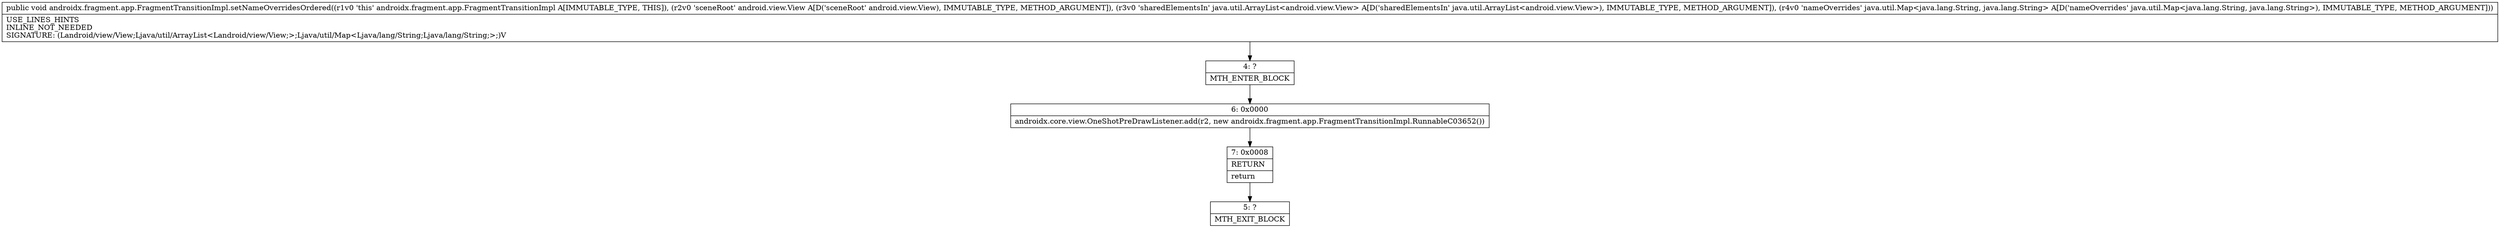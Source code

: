 digraph "CFG forandroidx.fragment.app.FragmentTransitionImpl.setNameOverridesOrdered(Landroid\/view\/View;Ljava\/util\/ArrayList;Ljava\/util\/Map;)V" {
Node_4 [shape=record,label="{4\:\ ?|MTH_ENTER_BLOCK\l}"];
Node_6 [shape=record,label="{6\:\ 0x0000|androidx.core.view.OneShotPreDrawListener.add(r2, new androidx.fragment.app.FragmentTransitionImpl.RunnableC03652())\l}"];
Node_7 [shape=record,label="{7\:\ 0x0008|RETURN\l|return\l}"];
Node_5 [shape=record,label="{5\:\ ?|MTH_EXIT_BLOCK\l}"];
MethodNode[shape=record,label="{public void androidx.fragment.app.FragmentTransitionImpl.setNameOverridesOrdered((r1v0 'this' androidx.fragment.app.FragmentTransitionImpl A[IMMUTABLE_TYPE, THIS]), (r2v0 'sceneRoot' android.view.View A[D('sceneRoot' android.view.View), IMMUTABLE_TYPE, METHOD_ARGUMENT]), (r3v0 'sharedElementsIn' java.util.ArrayList\<android.view.View\> A[D('sharedElementsIn' java.util.ArrayList\<android.view.View\>), IMMUTABLE_TYPE, METHOD_ARGUMENT]), (r4v0 'nameOverrides' java.util.Map\<java.lang.String, java.lang.String\> A[D('nameOverrides' java.util.Map\<java.lang.String, java.lang.String\>), IMMUTABLE_TYPE, METHOD_ARGUMENT]))  | USE_LINES_HINTS\lINLINE_NOT_NEEDED\lSIGNATURE: (Landroid\/view\/View;Ljava\/util\/ArrayList\<Landroid\/view\/View;\>;Ljava\/util\/Map\<Ljava\/lang\/String;Ljava\/lang\/String;\>;)V\l}"];
MethodNode -> Node_4;Node_4 -> Node_6;
Node_6 -> Node_7;
Node_7 -> Node_5;
}

